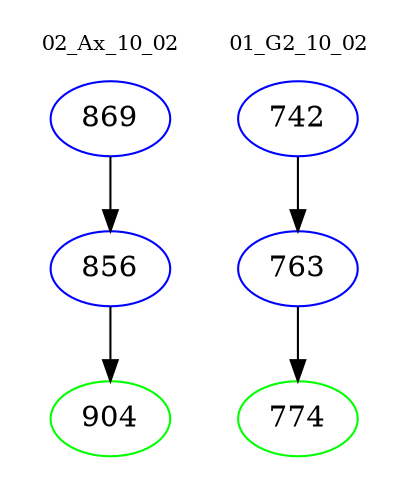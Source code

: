 digraph{
subgraph cluster_0 {
color = white
label = "02_Ax_10_02";
fontsize=10;
T0_869 [label="869", color="blue"]
T0_869 -> T0_856 [color="black"]
T0_856 [label="856", color="blue"]
T0_856 -> T0_904 [color="black"]
T0_904 [label="904", color="green"]
}
subgraph cluster_1 {
color = white
label = "01_G2_10_02";
fontsize=10;
T1_742 [label="742", color="blue"]
T1_742 -> T1_763 [color="black"]
T1_763 [label="763", color="blue"]
T1_763 -> T1_774 [color="black"]
T1_774 [label="774", color="green"]
}
}
